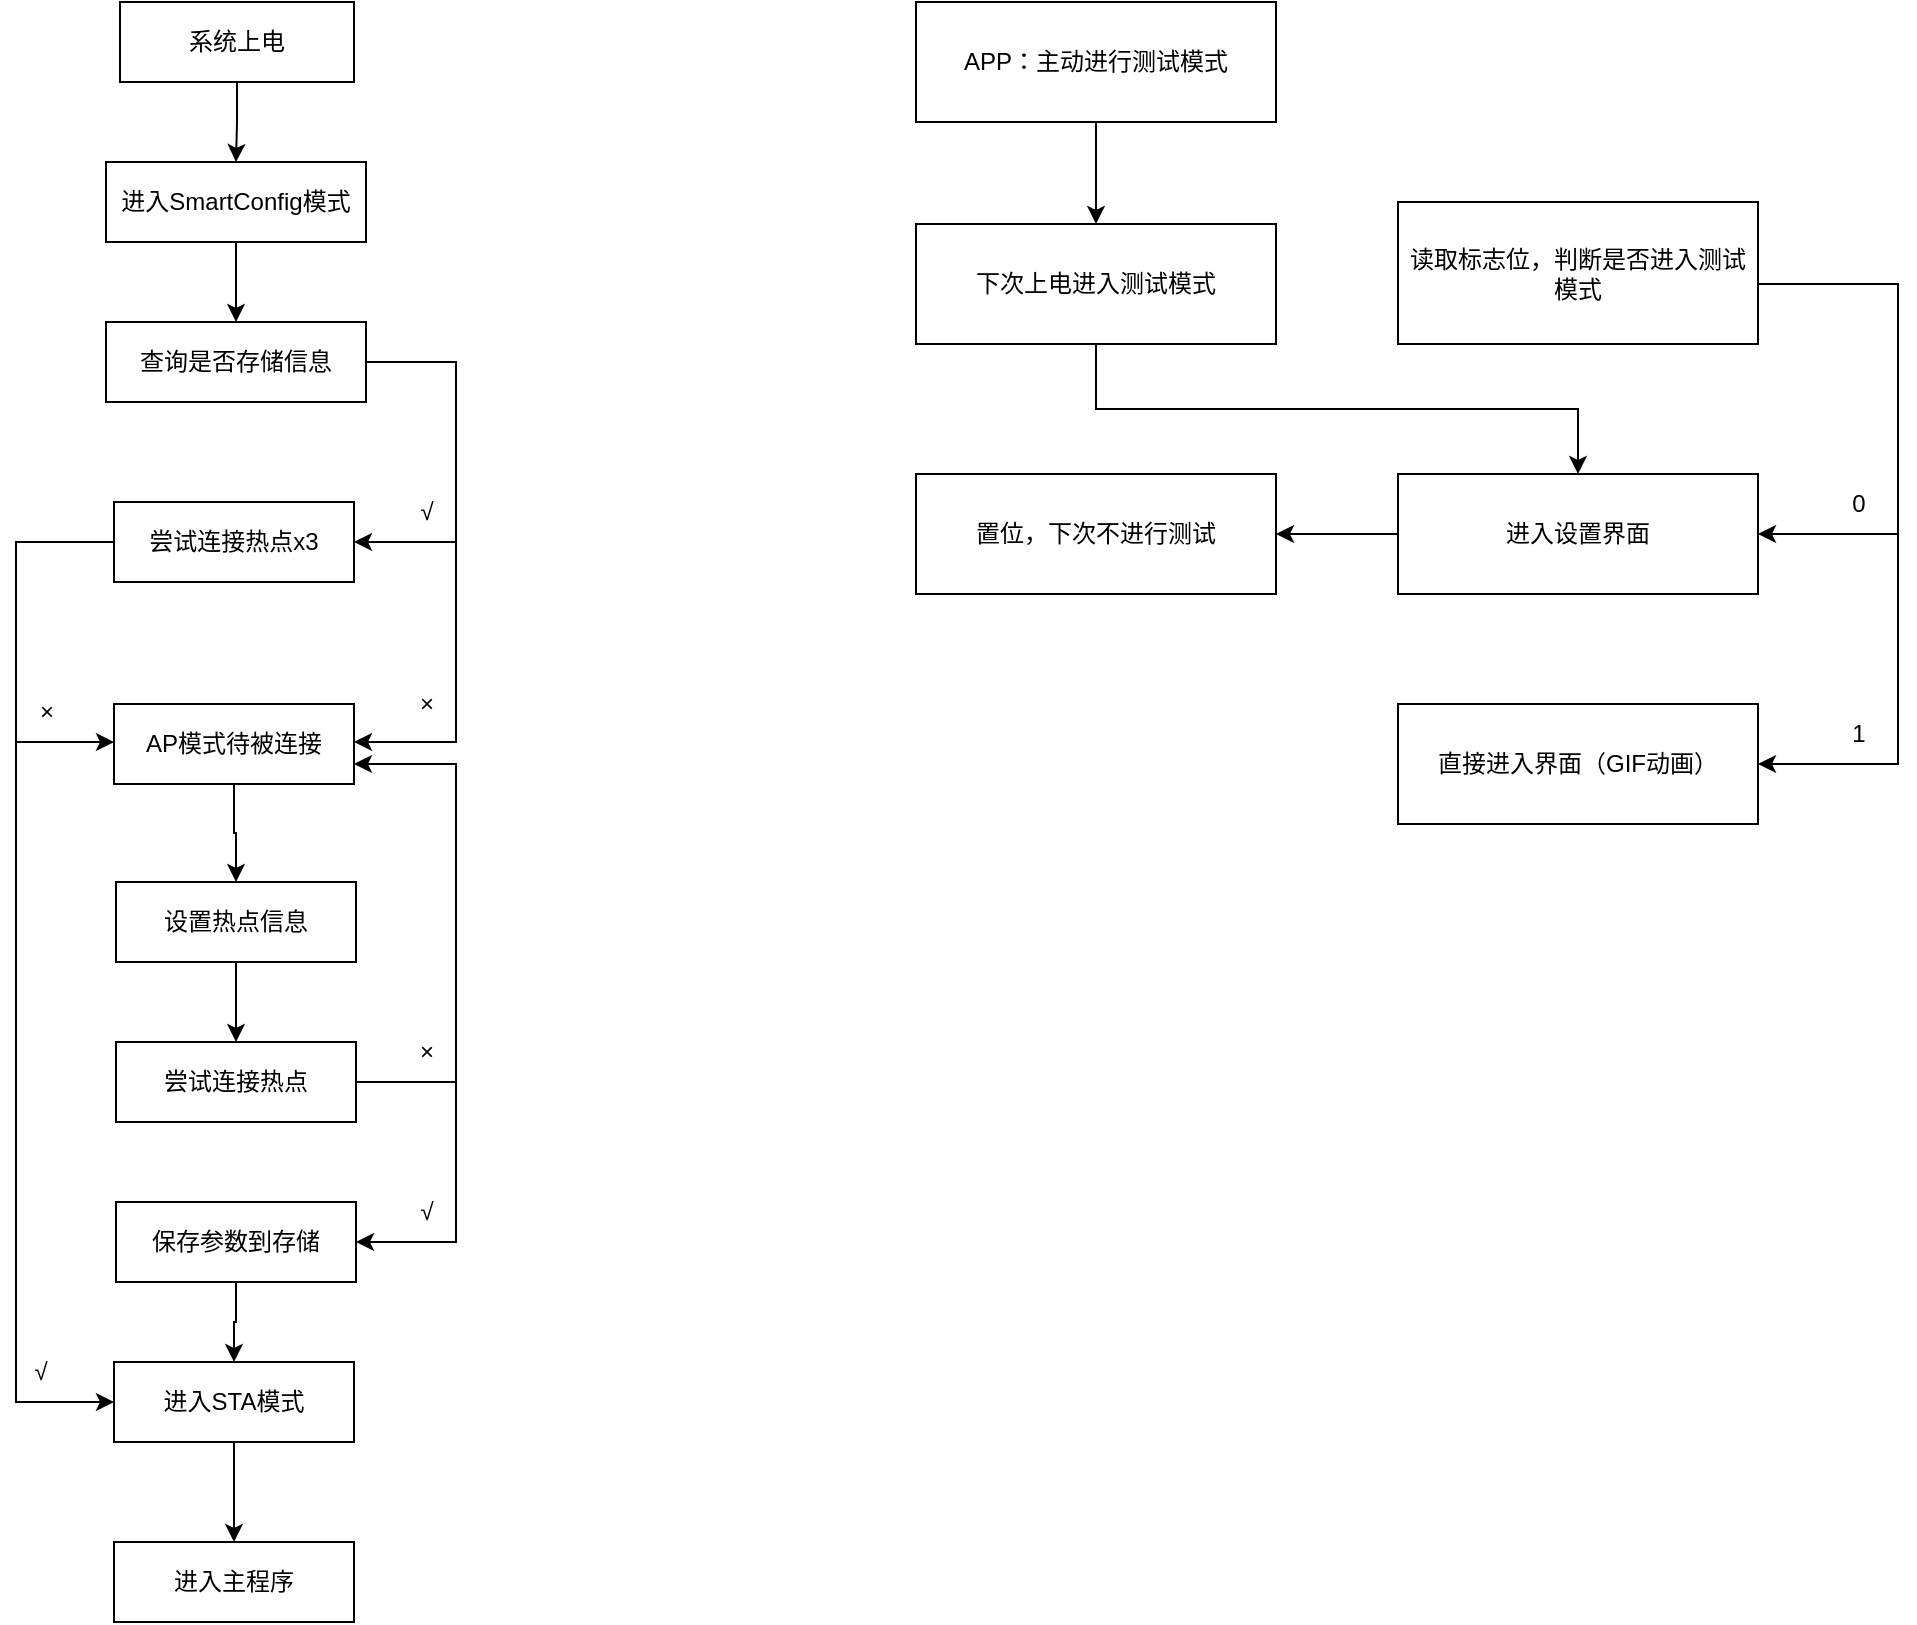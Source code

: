 <mxfile version="22.1.18" type="device">
  <diagram name="第 1 页" id="cPe3Yp-7C8eFjL992RGT">
    <mxGraphModel dx="1436" dy="968" grid="1" gridSize="10" guides="1" tooltips="1" connect="1" arrows="1" fold="1" page="1" pageScale="1" pageWidth="827" pageHeight="1169" math="0" shadow="0">
      <root>
        <mxCell id="0" />
        <mxCell id="1" parent="0" />
        <mxCell id="V3n6VcFuIu2ShcWLIESG-40" style="edgeStyle=orthogonalEdgeStyle;rounded=0;orthogonalLoop=1;jettySize=auto;html=1;exitX=0.5;exitY=1;exitDx=0;exitDy=0;entryX=0.5;entryY=0;entryDx=0;entryDy=0;" parent="1" source="V3n6VcFuIu2ShcWLIESG-1" target="V3n6VcFuIu2ShcWLIESG-37" edge="1">
          <mxGeometry relative="1" as="geometry" />
        </mxCell>
        <mxCell id="V3n6VcFuIu2ShcWLIESG-1" value="系统上电" style="rounded=0;whiteSpace=wrap;html=1;" parent="1" vertex="1">
          <mxGeometry x="352" y="230" width="117" height="40" as="geometry" />
        </mxCell>
        <mxCell id="V3n6VcFuIu2ShcWLIESG-20" style="edgeStyle=orthogonalEdgeStyle;rounded=0;orthogonalLoop=1;jettySize=auto;html=1;exitX=0;exitY=0.5;exitDx=0;exitDy=0;entryX=0;entryY=0.5;entryDx=0;entryDy=0;" parent="1" source="V3n6VcFuIu2ShcWLIESG-3" edge="1">
          <mxGeometry relative="1" as="geometry">
            <mxPoint x="349" y="600" as="targetPoint" />
            <Array as="points">
              <mxPoint x="300" y="500" />
              <mxPoint x="300" y="600" />
            </Array>
          </mxGeometry>
        </mxCell>
        <mxCell id="V3n6VcFuIu2ShcWLIESG-23" style="edgeStyle=orthogonalEdgeStyle;rounded=0;orthogonalLoop=1;jettySize=auto;html=1;exitX=0;exitY=0.5;exitDx=0;exitDy=0;entryX=0;entryY=0.5;entryDx=0;entryDy=0;" parent="1" source="V3n6VcFuIu2ShcWLIESG-3" target="V3n6VcFuIu2ShcWLIESG-21" edge="1">
          <mxGeometry relative="1" as="geometry">
            <Array as="points">
              <mxPoint x="300" y="500" />
              <mxPoint x="300" y="930" />
            </Array>
          </mxGeometry>
        </mxCell>
        <mxCell id="V3n6VcFuIu2ShcWLIESG-3" value="尝试连接热点x3" style="rounded=0;whiteSpace=wrap;html=1;" parent="1" vertex="1">
          <mxGeometry x="349" y="480" width="120" height="40" as="geometry" />
        </mxCell>
        <mxCell id="V3n6VcFuIu2ShcWLIESG-7" style="edgeStyle=orthogonalEdgeStyle;rounded=0;orthogonalLoop=1;jettySize=auto;html=1;exitX=1;exitY=0.5;exitDx=0;exitDy=0;entryX=1;entryY=0.5;entryDx=0;entryDy=0;" parent="1" source="V3n6VcFuIu2ShcWLIESG-4" target="V3n6VcFuIu2ShcWLIESG-3" edge="1">
          <mxGeometry relative="1" as="geometry">
            <mxPoint x="469" y="510.29" as="targetPoint" />
            <mxPoint x="480" y="410" as="sourcePoint" />
            <Array as="points">
              <mxPoint x="520" y="410" />
              <mxPoint x="520" y="500" />
            </Array>
          </mxGeometry>
        </mxCell>
        <mxCell id="V3n6VcFuIu2ShcWLIESG-19" style="edgeStyle=orthogonalEdgeStyle;rounded=0;orthogonalLoop=1;jettySize=auto;html=1;exitX=1;exitY=0.5;exitDx=0;exitDy=0;entryX=1;entryY=0.5;entryDx=0;entryDy=0;" parent="1" edge="1">
          <mxGeometry relative="1" as="geometry">
            <mxPoint x="475" y="410" as="sourcePoint" />
            <mxPoint x="469" y="600" as="targetPoint" />
            <Array as="points">
              <mxPoint x="520" y="410" />
              <mxPoint x="520" y="600" />
            </Array>
          </mxGeometry>
        </mxCell>
        <mxCell id="V3n6VcFuIu2ShcWLIESG-4" value="查询是否存储信息" style="rounded=0;whiteSpace=wrap;html=1;" parent="1" vertex="1">
          <mxGeometry x="345" y="390" width="130" height="40" as="geometry" />
        </mxCell>
        <mxCell id="V3n6VcFuIu2ShcWLIESG-9" value="×" style="text;html=1;align=center;verticalAlign=middle;resizable=0;points=[];autosize=1;strokeColor=none;fillColor=none;" parent="1" vertex="1">
          <mxGeometry x="490" y="566" width="30" height="30" as="geometry" />
        </mxCell>
        <mxCell id="V3n6VcFuIu2ShcWLIESG-30" style="edgeStyle=orthogonalEdgeStyle;rounded=0;orthogonalLoop=1;jettySize=auto;html=1;exitX=0.5;exitY=1;exitDx=0;exitDy=0;entryX=0.5;entryY=0;entryDx=0;entryDy=0;" parent="1" source="V3n6VcFuIu2ShcWLIESG-21" target="V3n6VcFuIu2ShcWLIESG-29" edge="1">
          <mxGeometry relative="1" as="geometry" />
        </mxCell>
        <mxCell id="V3n6VcFuIu2ShcWLIESG-21" value="进入STA模式" style="rounded=0;whiteSpace=wrap;html=1;" parent="1" vertex="1">
          <mxGeometry x="349" y="910" width="120" height="40" as="geometry" />
        </mxCell>
        <mxCell id="V3n6VcFuIu2ShcWLIESG-25" value="√" style="text;html=1;align=center;verticalAlign=middle;resizable=0;points=[];autosize=1;strokeColor=none;fillColor=none;" parent="1" vertex="1">
          <mxGeometry x="297" y="900" width="30" height="30" as="geometry" />
        </mxCell>
        <mxCell id="V3n6VcFuIu2ShcWLIESG-26" value="√" style="text;html=1;align=center;verticalAlign=middle;resizable=0;points=[];autosize=1;strokeColor=none;fillColor=none;" parent="1" vertex="1">
          <mxGeometry x="490" y="470" width="30" height="30" as="geometry" />
        </mxCell>
        <mxCell id="V3n6VcFuIu2ShcWLIESG-27" value="×" style="text;html=1;align=center;verticalAlign=middle;resizable=0;points=[];autosize=1;strokeColor=none;fillColor=none;" parent="1" vertex="1">
          <mxGeometry x="300" y="570" width="30" height="30" as="geometry" />
        </mxCell>
        <mxCell id="V3n6VcFuIu2ShcWLIESG-29" value="进入主程序" style="rounded=0;whiteSpace=wrap;html=1;" parent="1" vertex="1">
          <mxGeometry x="349" y="1000" width="120" height="40" as="geometry" />
        </mxCell>
        <mxCell id="V3n6VcFuIu2ShcWLIESG-42" style="edgeStyle=orthogonalEdgeStyle;rounded=0;orthogonalLoop=1;jettySize=auto;html=1;exitX=0.5;exitY=1;exitDx=0;exitDy=0;entryX=0.5;entryY=0;entryDx=0;entryDy=0;" parent="1" source="V3n6VcFuIu2ShcWLIESG-31" target="V3n6VcFuIu2ShcWLIESG-32" edge="1">
          <mxGeometry relative="1" as="geometry" />
        </mxCell>
        <mxCell id="V3n6VcFuIu2ShcWLIESG-31" value="AP模式待被连接" style="rounded=0;whiteSpace=wrap;html=1;" parent="1" vertex="1">
          <mxGeometry x="349" y="581" width="120" height="40" as="geometry" />
        </mxCell>
        <mxCell id="V3n6VcFuIu2ShcWLIESG-47" style="edgeStyle=orthogonalEdgeStyle;rounded=0;orthogonalLoop=1;jettySize=auto;html=1;exitX=0.5;exitY=1;exitDx=0;exitDy=0;entryX=0.5;entryY=0;entryDx=0;entryDy=0;" parent="1" source="V3n6VcFuIu2ShcWLIESG-32" target="V3n6VcFuIu2ShcWLIESG-43" edge="1">
          <mxGeometry relative="1" as="geometry" />
        </mxCell>
        <mxCell id="V3n6VcFuIu2ShcWLIESG-32" value="设置热点信息" style="rounded=0;whiteSpace=wrap;html=1;" parent="1" vertex="1">
          <mxGeometry x="350" y="670" width="120" height="40" as="geometry" />
        </mxCell>
        <mxCell id="V3n6VcFuIu2ShcWLIESG-39" style="edgeStyle=orthogonalEdgeStyle;rounded=0;orthogonalLoop=1;jettySize=auto;html=1;exitX=0.5;exitY=1;exitDx=0;exitDy=0;entryX=0.5;entryY=0;entryDx=0;entryDy=0;" parent="1" source="V3n6VcFuIu2ShcWLIESG-37" target="V3n6VcFuIu2ShcWLIESG-4" edge="1">
          <mxGeometry relative="1" as="geometry" />
        </mxCell>
        <mxCell id="V3n6VcFuIu2ShcWLIESG-37" value="进入SmartConfig模式" style="rounded=0;whiteSpace=wrap;html=1;" parent="1" vertex="1">
          <mxGeometry x="345" y="310" width="130" height="40" as="geometry" />
        </mxCell>
        <mxCell id="V3n6VcFuIu2ShcWLIESG-45" style="edgeStyle=orthogonalEdgeStyle;rounded=0;orthogonalLoop=1;jettySize=auto;html=1;exitX=1;exitY=0.5;exitDx=0;exitDy=0;entryX=1;entryY=0.5;entryDx=0;entryDy=0;" parent="1" source="V3n6VcFuIu2ShcWLIESG-43" target="V3n6VcFuIu2ShcWLIESG-44" edge="1">
          <mxGeometry relative="1" as="geometry">
            <Array as="points">
              <mxPoint x="520" y="770" />
              <mxPoint x="520" y="850" />
            </Array>
          </mxGeometry>
        </mxCell>
        <mxCell id="V3n6VcFuIu2ShcWLIESG-50" style="edgeStyle=orthogonalEdgeStyle;rounded=0;orthogonalLoop=1;jettySize=auto;html=1;exitX=1;exitY=0.5;exitDx=0;exitDy=0;entryX=1;entryY=0.75;entryDx=0;entryDy=0;" parent="1" source="V3n6VcFuIu2ShcWLIESG-43" target="V3n6VcFuIu2ShcWLIESG-31" edge="1">
          <mxGeometry relative="1" as="geometry">
            <Array as="points">
              <mxPoint x="520" y="770" />
              <mxPoint x="520" y="611" />
            </Array>
          </mxGeometry>
        </mxCell>
        <mxCell id="V3n6VcFuIu2ShcWLIESG-43" value="尝试连接热点" style="rounded=0;whiteSpace=wrap;html=1;" parent="1" vertex="1">
          <mxGeometry x="350" y="750" width="120" height="40" as="geometry" />
        </mxCell>
        <mxCell id="V3n6VcFuIu2ShcWLIESG-48" style="edgeStyle=orthogonalEdgeStyle;rounded=0;orthogonalLoop=1;jettySize=auto;html=1;exitX=0.5;exitY=1;exitDx=0;exitDy=0;entryX=0.5;entryY=0;entryDx=0;entryDy=0;" parent="1" source="V3n6VcFuIu2ShcWLIESG-44" target="V3n6VcFuIu2ShcWLIESG-21" edge="1">
          <mxGeometry relative="1" as="geometry" />
        </mxCell>
        <mxCell id="V3n6VcFuIu2ShcWLIESG-44" value="保存参数到存储" style="rounded=0;whiteSpace=wrap;html=1;" parent="1" vertex="1">
          <mxGeometry x="350" y="830" width="120" height="40" as="geometry" />
        </mxCell>
        <mxCell id="V3n6VcFuIu2ShcWLIESG-46" value="√" style="text;html=1;align=center;verticalAlign=middle;resizable=0;points=[];autosize=1;strokeColor=none;fillColor=none;" parent="1" vertex="1">
          <mxGeometry x="490" y="820" width="30" height="30" as="geometry" />
        </mxCell>
        <mxCell id="V3n6VcFuIu2ShcWLIESG-51" value="×" style="text;html=1;align=center;verticalAlign=middle;resizable=0;points=[];autosize=1;strokeColor=none;fillColor=none;" parent="1" vertex="1">
          <mxGeometry x="490" y="740" width="30" height="30" as="geometry" />
        </mxCell>
        <mxCell id="3eG_Ezx_b6iwPd1cCEZr-4" style="edgeStyle=orthogonalEdgeStyle;rounded=0;orthogonalLoop=1;jettySize=auto;html=1;exitX=1;exitY=0.5;exitDx=0;exitDy=0;entryX=1;entryY=0.5;entryDx=0;entryDy=0;" parent="1" source="3eG_Ezx_b6iwPd1cCEZr-1" target="3eG_Ezx_b6iwPd1cCEZr-2" edge="1">
          <mxGeometry relative="1" as="geometry">
            <Array as="points">
              <mxPoint x="1241" y="371" />
              <mxPoint x="1241" y="496" />
            </Array>
          </mxGeometry>
        </mxCell>
        <mxCell id="3eG_Ezx_b6iwPd1cCEZr-5" style="edgeStyle=orthogonalEdgeStyle;rounded=0;orthogonalLoop=1;jettySize=auto;html=1;exitX=1;exitY=0.5;exitDx=0;exitDy=0;entryX=1;entryY=0.5;entryDx=0;entryDy=0;" parent="1" source="3eG_Ezx_b6iwPd1cCEZr-1" target="3eG_Ezx_b6iwPd1cCEZr-3" edge="1">
          <mxGeometry relative="1" as="geometry">
            <Array as="points">
              <mxPoint x="1241" y="371" />
              <mxPoint x="1241" y="611" />
            </Array>
          </mxGeometry>
        </mxCell>
        <mxCell id="3eG_Ezx_b6iwPd1cCEZr-1" value="读取标志位，判断是否进入测试模式" style="rounded=0;whiteSpace=wrap;html=1;" parent="1" vertex="1">
          <mxGeometry x="991" y="330" width="180" height="71" as="geometry" />
        </mxCell>
        <mxCell id="3eG_Ezx_b6iwPd1cCEZr-9" style="edgeStyle=orthogonalEdgeStyle;rounded=0;orthogonalLoop=1;jettySize=auto;html=1;exitX=0;exitY=0.5;exitDx=0;exitDy=0;entryX=1;entryY=0.5;entryDx=0;entryDy=0;" parent="1" source="3eG_Ezx_b6iwPd1cCEZr-2" target="3eG_Ezx_b6iwPd1cCEZr-8" edge="1">
          <mxGeometry relative="1" as="geometry" />
        </mxCell>
        <mxCell id="3eG_Ezx_b6iwPd1cCEZr-2" value="进入设置界面" style="rounded=0;whiteSpace=wrap;html=1;" parent="1" vertex="1">
          <mxGeometry x="991" y="466" width="180" height="60" as="geometry" />
        </mxCell>
        <mxCell id="3eG_Ezx_b6iwPd1cCEZr-3" value="直接进入界面（GIF动画）" style="rounded=0;whiteSpace=wrap;html=1;" parent="1" vertex="1">
          <mxGeometry x="991" y="581" width="180" height="60" as="geometry" />
        </mxCell>
        <mxCell id="3eG_Ezx_b6iwPd1cCEZr-6" value="0" style="text;html=1;align=center;verticalAlign=middle;resizable=0;points=[];autosize=1;strokeColor=none;fillColor=none;" parent="1" vertex="1">
          <mxGeometry x="1206" y="466" width="30" height="30" as="geometry" />
        </mxCell>
        <mxCell id="3eG_Ezx_b6iwPd1cCEZr-7" value="1" style="text;html=1;align=center;verticalAlign=middle;resizable=0;points=[];autosize=1;strokeColor=none;fillColor=none;" parent="1" vertex="1">
          <mxGeometry x="1206" y="581" width="30" height="30" as="geometry" />
        </mxCell>
        <mxCell id="3eG_Ezx_b6iwPd1cCEZr-8" value="置位，下次不进行测试" style="rounded=0;whiteSpace=wrap;html=1;" parent="1" vertex="1">
          <mxGeometry x="750" y="466" width="180" height="60" as="geometry" />
        </mxCell>
        <mxCell id="3eG_Ezx_b6iwPd1cCEZr-12" style="edgeStyle=orthogonalEdgeStyle;rounded=0;orthogonalLoop=1;jettySize=auto;html=1;exitX=0.5;exitY=1;exitDx=0;exitDy=0;entryX=0.5;entryY=0;entryDx=0;entryDy=0;" parent="1" source="3eG_Ezx_b6iwPd1cCEZr-10" target="3eG_Ezx_b6iwPd1cCEZr-11" edge="1">
          <mxGeometry relative="1" as="geometry" />
        </mxCell>
        <mxCell id="3eG_Ezx_b6iwPd1cCEZr-10" value="APP：主动进行测试模式" style="rounded=0;whiteSpace=wrap;html=1;" parent="1" vertex="1">
          <mxGeometry x="750" y="230" width="180" height="60" as="geometry" />
        </mxCell>
        <mxCell id="3eG_Ezx_b6iwPd1cCEZr-16" style="edgeStyle=orthogonalEdgeStyle;rounded=0;orthogonalLoop=1;jettySize=auto;html=1;exitX=0.5;exitY=1;exitDx=0;exitDy=0;entryX=0.5;entryY=0;entryDx=0;entryDy=0;" parent="1" source="3eG_Ezx_b6iwPd1cCEZr-11" target="3eG_Ezx_b6iwPd1cCEZr-2" edge="1">
          <mxGeometry relative="1" as="geometry" />
        </mxCell>
        <mxCell id="3eG_Ezx_b6iwPd1cCEZr-11" value="下次上电进入测试模式" style="rounded=0;whiteSpace=wrap;html=1;" parent="1" vertex="1">
          <mxGeometry x="750" y="341" width="180" height="60" as="geometry" />
        </mxCell>
      </root>
    </mxGraphModel>
  </diagram>
</mxfile>
